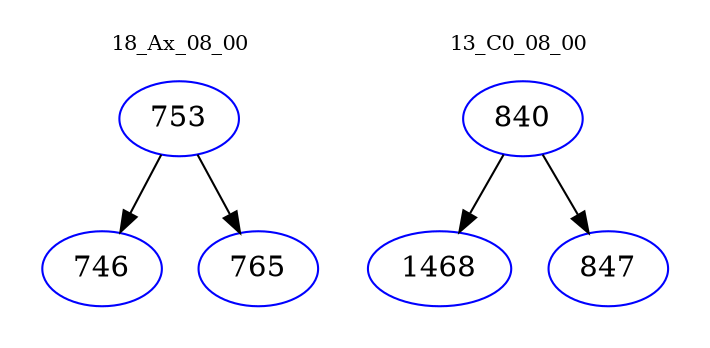 digraph{
subgraph cluster_0 {
color = white
label = "18_Ax_08_00";
fontsize=10;
T0_753 [label="753", color="blue"]
T0_753 -> T0_746 [color="black"]
T0_746 [label="746", color="blue"]
T0_753 -> T0_765 [color="black"]
T0_765 [label="765", color="blue"]
}
subgraph cluster_1 {
color = white
label = "13_C0_08_00";
fontsize=10;
T1_840 [label="840", color="blue"]
T1_840 -> T1_1468 [color="black"]
T1_1468 [label="1468", color="blue"]
T1_840 -> T1_847 [color="black"]
T1_847 [label="847", color="blue"]
}
}
